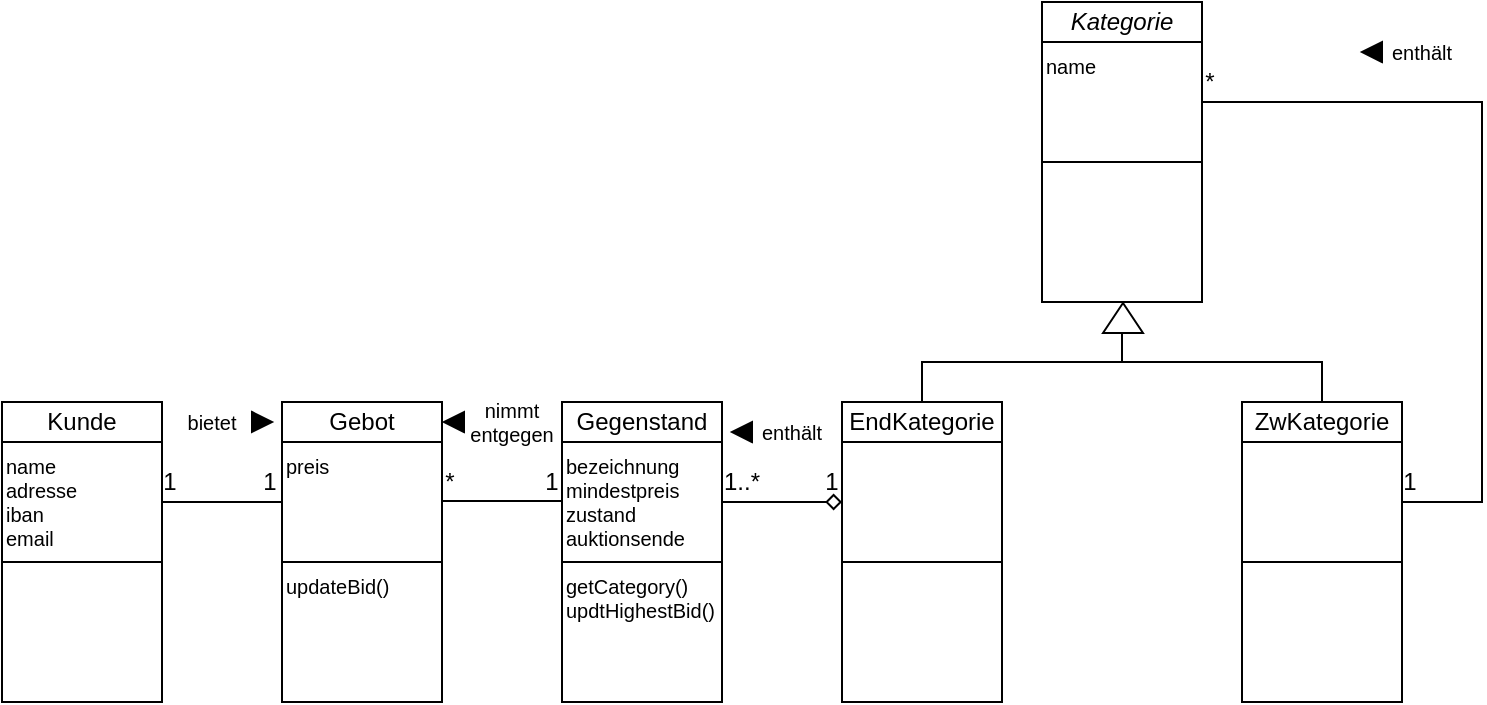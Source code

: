 <mxfile version="12.1.5" type="github" pages="1">
  <diagram id="f8FDwv2PGhkDMbGr4HIu" name="Page-1">
    <mxGraphModel dx="806" dy="515" grid="1" gridSize="10" guides="1" tooltips="1" connect="1" arrows="1" fold="1" page="1" pageScale="1" pageWidth="827" pageHeight="1169" math="0" shadow="0">
      <root>
        <mxCell id="0"/>
        <mxCell id="1" parent="0"/>
        <mxCell id="aZiavSXxZktiOjUCZPuj-4" value="Kategorie" style="rounded=0;whiteSpace=wrap;html=1;fontStyle=2" vertex="1" parent="1">
          <mxGeometry x="560" y="40" width="80" height="20" as="geometry"/>
        </mxCell>
        <mxCell id="aZiavSXxZktiOjUCZPuj-5" value="name" style="rounded=0;whiteSpace=wrap;html=1;fontSize=10;align=left;verticalAlign=top;" vertex="1" parent="1">
          <mxGeometry x="560" y="60" width="80" height="60" as="geometry"/>
        </mxCell>
        <mxCell id="aZiavSXxZktiOjUCZPuj-6" value="" style="rounded=0;whiteSpace=wrap;html=1;" vertex="1" parent="1">
          <mxGeometry x="560" y="120" width="80" height="70" as="geometry"/>
        </mxCell>
        <mxCell id="aZiavSXxZktiOjUCZPuj-9" value="EndKategorie" style="rounded=0;whiteSpace=wrap;html=1;fontStyle=0" vertex="1" parent="1">
          <mxGeometry x="460" y="240" width="80" height="20" as="geometry"/>
        </mxCell>
        <mxCell id="aZiavSXxZktiOjUCZPuj-10" value="" style="rounded=0;whiteSpace=wrap;html=1;fontSize=10;align=left;verticalAlign=top;" vertex="1" parent="1">
          <mxGeometry x="460" y="260" width="80" height="60" as="geometry"/>
        </mxCell>
        <mxCell id="aZiavSXxZktiOjUCZPuj-11" value="" style="rounded=0;whiteSpace=wrap;html=1;" vertex="1" parent="1">
          <mxGeometry x="460" y="320" width="80" height="70" as="geometry"/>
        </mxCell>
        <mxCell id="aZiavSXxZktiOjUCZPuj-12" value="ZwKategorie" style="rounded=0;whiteSpace=wrap;html=1;fontStyle=0" vertex="1" parent="1">
          <mxGeometry x="660" y="240" width="80" height="20" as="geometry"/>
        </mxCell>
        <mxCell id="aZiavSXxZktiOjUCZPuj-13" value="" style="rounded=0;whiteSpace=wrap;html=1;fontSize=10;align=left;verticalAlign=top;" vertex="1" parent="1">
          <mxGeometry x="660" y="260" width="80" height="60" as="geometry"/>
        </mxCell>
        <mxCell id="aZiavSXxZktiOjUCZPuj-14" value="" style="rounded=0;whiteSpace=wrap;html=1;" vertex="1" parent="1">
          <mxGeometry x="660" y="320" width="80" height="70" as="geometry"/>
        </mxCell>
        <mxCell id="aZiavSXxZktiOjUCZPuj-16" value="" style="endArrow=none;html=1;exitX=0.5;exitY=0;exitDx=0;exitDy=0;rounded=0;" edge="1" parent="1" source="aZiavSXxZktiOjUCZPuj-9">
          <mxGeometry width="50" height="50" relative="1" as="geometry">
            <mxPoint x="550" y="260" as="sourcePoint"/>
            <mxPoint x="600" y="200" as="targetPoint"/>
            <Array as="points">
              <mxPoint x="500" y="220"/>
              <mxPoint x="600" y="220"/>
            </Array>
          </mxGeometry>
        </mxCell>
        <mxCell id="aZiavSXxZktiOjUCZPuj-17" value="" style="endArrow=none;html=1;entryX=0.5;entryY=0;entryDx=0;entryDy=0;rounded=0;" edge="1" parent="1" target="aZiavSXxZktiOjUCZPuj-12">
          <mxGeometry width="50" height="50" relative="1" as="geometry">
            <mxPoint x="600" y="220" as="sourcePoint"/>
            <mxPoint x="650" y="170" as="targetPoint"/>
            <Array as="points">
              <mxPoint x="700" y="220"/>
            </Array>
          </mxGeometry>
        </mxCell>
        <mxCell id="aZiavSXxZktiOjUCZPuj-18" value="" style="triangle;whiteSpace=wrap;html=1;rotation=-90;" vertex="1" parent="1">
          <mxGeometry x="593" y="188" width="15" height="20" as="geometry"/>
        </mxCell>
        <mxCell id="aZiavSXxZktiOjUCZPuj-23" value="" style="endArrow=none;html=1;entryX=1;entryY=0.5;entryDx=0;entryDy=0;exitX=1;exitY=0.5;exitDx=0;exitDy=0;rounded=0;" edge="1" parent="1" source="aZiavSXxZktiOjUCZPuj-13" target="aZiavSXxZktiOjUCZPuj-5">
          <mxGeometry width="50" height="50" relative="1" as="geometry">
            <mxPoint x="460" y="460" as="sourcePoint"/>
            <mxPoint x="510" y="410" as="targetPoint"/>
            <Array as="points">
              <mxPoint x="780" y="290"/>
              <mxPoint x="780" y="90"/>
            </Array>
          </mxGeometry>
        </mxCell>
        <mxCell id="aZiavSXxZktiOjUCZPuj-24" value="Kunde" style="rounded=0;whiteSpace=wrap;html=1;fontStyle=0" vertex="1" parent="1">
          <mxGeometry x="40" y="240" width="80" height="20" as="geometry"/>
        </mxCell>
        <mxCell id="aZiavSXxZktiOjUCZPuj-25" value="&lt;div&gt;name&lt;/div&gt;&lt;div&gt;adresse&lt;/div&gt;&lt;div&gt;iban&lt;/div&gt;&lt;div&gt;email&lt;br&gt;&lt;/div&gt;" style="rounded=0;whiteSpace=wrap;html=1;fontSize=10;align=left;verticalAlign=top;" vertex="1" parent="1">
          <mxGeometry x="40" y="260" width="80" height="60" as="geometry"/>
        </mxCell>
        <mxCell id="aZiavSXxZktiOjUCZPuj-26" value="" style="rounded=0;whiteSpace=wrap;html=1;" vertex="1" parent="1">
          <mxGeometry x="40" y="320" width="80" height="70" as="geometry"/>
        </mxCell>
        <mxCell id="aZiavSXxZktiOjUCZPuj-27" value="Gebot" style="rounded=0;whiteSpace=wrap;html=1;fontStyle=0" vertex="1" parent="1">
          <mxGeometry x="180" y="240" width="80" height="20" as="geometry"/>
        </mxCell>
        <mxCell id="aZiavSXxZktiOjUCZPuj-28" value="preis" style="rounded=0;whiteSpace=wrap;html=1;fontSize=10;align=left;verticalAlign=top;" vertex="1" parent="1">
          <mxGeometry x="180" y="260" width="80" height="60" as="geometry"/>
        </mxCell>
        <mxCell id="aZiavSXxZktiOjUCZPuj-29" value="updateBid()" style="rounded=0;whiteSpace=wrap;html=1;align=left;verticalAlign=top;fontSize=10;" vertex="1" parent="1">
          <mxGeometry x="180" y="320" width="80" height="70" as="geometry"/>
        </mxCell>
        <mxCell id="aZiavSXxZktiOjUCZPuj-30" value="Gegenstand" style="rounded=0;whiteSpace=wrap;html=1;fontStyle=0" vertex="1" parent="1">
          <mxGeometry x="320" y="240" width="80" height="20" as="geometry"/>
        </mxCell>
        <mxCell id="aZiavSXxZktiOjUCZPuj-31" value="&lt;div&gt;bezeichnung&lt;/div&gt;&lt;div&gt;mindestpreis&lt;/div&gt;&lt;div&gt;zustand&lt;/div&gt;&lt;div&gt;auktionsende&lt;br&gt;&lt;/div&gt;" style="rounded=0;whiteSpace=wrap;html=1;fontSize=10;align=left;verticalAlign=top;" vertex="1" parent="1">
          <mxGeometry x="320" y="260" width="80" height="60" as="geometry"/>
        </mxCell>
        <mxCell id="aZiavSXxZktiOjUCZPuj-32" value="&lt;div&gt;getCategory()&lt;/div&gt;&lt;div&gt;updtHighestBid()&lt;br&gt;&lt;/div&gt;" style="rounded=0;whiteSpace=wrap;html=1;fontSize=10;verticalAlign=top;align=left;" vertex="1" parent="1">
          <mxGeometry x="320" y="320" width="80" height="70" as="geometry"/>
        </mxCell>
        <mxCell id="aZiavSXxZktiOjUCZPuj-33" value="" style="endArrow=none;html=1;exitX=0;exitY=0.5;exitDx=0;exitDy=0;startArrow=diamond;startFill=0;entryX=1;entryY=0.5;entryDx=0;entryDy=0;" edge="1" parent="1" source="aZiavSXxZktiOjUCZPuj-10" target="aZiavSXxZktiOjUCZPuj-31">
          <mxGeometry width="50" height="50" relative="1" as="geometry">
            <mxPoint x="410" y="340" as="sourcePoint"/>
            <mxPoint x="440" y="330" as="targetPoint"/>
          </mxGeometry>
        </mxCell>
        <mxCell id="aZiavSXxZktiOjUCZPuj-34" value="" style="endArrow=none;html=1;entryX=0;entryY=0.5;entryDx=0;entryDy=0;exitX=1;exitY=0.5;exitDx=0;exitDy=0;" edge="1" parent="1" source="aZiavSXxZktiOjUCZPuj-25" target="aZiavSXxZktiOjUCZPuj-28">
          <mxGeometry width="50" height="50" relative="1" as="geometry">
            <mxPoint x="40" y="460" as="sourcePoint"/>
            <mxPoint x="90" y="410" as="targetPoint"/>
          </mxGeometry>
        </mxCell>
        <mxCell id="aZiavSXxZktiOjUCZPuj-35" value="" style="endArrow=none;html=1;entryX=0;entryY=0.5;entryDx=0;entryDy=0;exitX=1;exitY=0.5;exitDx=0;exitDy=0;" edge="1" parent="1">
          <mxGeometry width="50" height="50" relative="1" as="geometry">
            <mxPoint x="260" y="289.5" as="sourcePoint"/>
            <mxPoint x="320" y="289.5" as="targetPoint"/>
          </mxGeometry>
        </mxCell>
        <mxCell id="aZiavSXxZktiOjUCZPuj-36" value="*" style="text;html=1;strokeColor=none;fillColor=none;align=center;verticalAlign=middle;whiteSpace=wrap;rounded=0;" vertex="1" parent="1">
          <mxGeometry x="624" y="70" width="40" height="20" as="geometry"/>
        </mxCell>
        <mxCell id="aZiavSXxZktiOjUCZPuj-37" value="1" style="text;html=1;strokeColor=none;fillColor=none;align=center;verticalAlign=middle;whiteSpace=wrap;rounded=0;" vertex="1" parent="1">
          <mxGeometry x="724" y="270" width="40" height="20" as="geometry"/>
        </mxCell>
        <mxCell id="aZiavSXxZktiOjUCZPuj-41" value="1" style="text;html=1;strokeColor=none;fillColor=none;align=center;verticalAlign=middle;whiteSpace=wrap;rounded=0;" vertex="1" parent="1">
          <mxGeometry x="435" y="270" width="40" height="20" as="geometry"/>
        </mxCell>
        <mxCell id="aZiavSXxZktiOjUCZPuj-42" value="1..*" style="text;html=1;strokeColor=none;fillColor=none;align=center;verticalAlign=middle;whiteSpace=wrap;rounded=0;" vertex="1" parent="1">
          <mxGeometry x="390" y="270" width="40" height="20" as="geometry"/>
        </mxCell>
        <mxCell id="aZiavSXxZktiOjUCZPuj-43" value="1" style="text;html=1;strokeColor=none;fillColor=none;align=center;verticalAlign=middle;whiteSpace=wrap;rounded=0;" vertex="1" parent="1">
          <mxGeometry x="295" y="270" width="40" height="20" as="geometry"/>
        </mxCell>
        <mxCell id="aZiavSXxZktiOjUCZPuj-44" value="*" style="text;html=1;strokeColor=none;fillColor=none;align=center;verticalAlign=middle;whiteSpace=wrap;rounded=0;" vertex="1" parent="1">
          <mxGeometry x="244" y="270" width="40" height="20" as="geometry"/>
        </mxCell>
        <mxCell id="aZiavSXxZktiOjUCZPuj-46" value="1" style="text;html=1;strokeColor=none;fillColor=none;align=center;verticalAlign=middle;whiteSpace=wrap;rounded=0;" vertex="1" parent="1">
          <mxGeometry x="154" y="270" width="40" height="20" as="geometry"/>
        </mxCell>
        <mxCell id="aZiavSXxZktiOjUCZPuj-47" value="1" style="text;html=1;strokeColor=none;fillColor=none;align=center;verticalAlign=middle;whiteSpace=wrap;rounded=0;" vertex="1" parent="1">
          <mxGeometry x="104" y="270" width="40" height="20" as="geometry"/>
        </mxCell>
        <mxCell id="aZiavSXxZktiOjUCZPuj-48" value="" style="triangle;whiteSpace=wrap;html=1;fontSize=10;align=left;fillColor=#000000;" vertex="1" parent="1">
          <mxGeometry x="165" y="245" width="10" height="10" as="geometry"/>
        </mxCell>
        <mxCell id="aZiavSXxZktiOjUCZPuj-49" value="bietet" style="text;html=1;strokeColor=none;fillColor=none;align=center;verticalAlign=middle;whiteSpace=wrap;rounded=0;fontSize=10;" vertex="1" parent="1">
          <mxGeometry x="125" y="240" width="40" height="20" as="geometry"/>
        </mxCell>
        <mxCell id="aZiavSXxZktiOjUCZPuj-50" value="" style="triangle;whiteSpace=wrap;html=1;fontSize=10;align=left;fillColor=#000000;rotation=-180;" vertex="1" parent="1">
          <mxGeometry x="720" y="60" width="10" height="10" as="geometry"/>
        </mxCell>
        <mxCell id="aZiavSXxZktiOjUCZPuj-51" value="enthält" style="text;html=1;strokeColor=none;fillColor=none;align=center;verticalAlign=middle;whiteSpace=wrap;rounded=0;fontSize=10;" vertex="1" parent="1">
          <mxGeometry x="730" y="55" width="40" height="20" as="geometry"/>
        </mxCell>
        <mxCell id="aZiavSXxZktiOjUCZPuj-52" value="" style="triangle;whiteSpace=wrap;html=1;fontSize=10;align=left;fillColor=#000000;rotation=-180;" vertex="1" parent="1">
          <mxGeometry x="405" y="250" width="10" height="10" as="geometry"/>
        </mxCell>
        <mxCell id="aZiavSXxZktiOjUCZPuj-53" value="enthält" style="text;html=1;strokeColor=none;fillColor=none;align=center;verticalAlign=middle;whiteSpace=wrap;rounded=0;fontSize=10;" vertex="1" parent="1">
          <mxGeometry x="415" y="245" width="40" height="20" as="geometry"/>
        </mxCell>
        <mxCell id="aZiavSXxZktiOjUCZPuj-54" value="" style="triangle;whiteSpace=wrap;html=1;fontSize=10;align=left;fillColor=#000000;rotation=-180;" vertex="1" parent="1">
          <mxGeometry x="261" y="245" width="10" height="10" as="geometry"/>
        </mxCell>
        <mxCell id="aZiavSXxZktiOjUCZPuj-55" value="nimmt entgegen" style="text;html=1;strokeColor=none;fillColor=none;align=center;verticalAlign=middle;whiteSpace=wrap;rounded=0;fontSize=10;" vertex="1" parent="1">
          <mxGeometry x="275" y="240" width="40" height="20" as="geometry"/>
        </mxCell>
      </root>
    </mxGraphModel>
  </diagram>
</mxfile>
